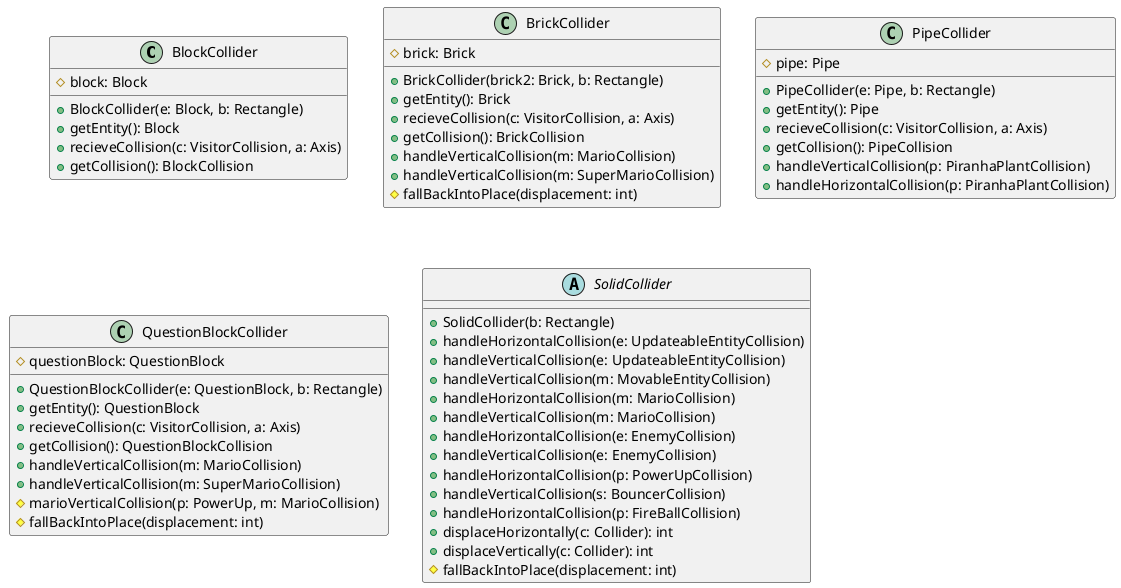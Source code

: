 @startuml
class BlockCollider {
   #block: Block
   +BlockCollider(e: Block, b: Rectangle)
   +getEntity(): Block 
   +recieveCollision(c: VisitorCollision, a: Axis)
   +getCollision(): BlockCollision 
}

class BrickCollider {
   #brick: Brick
   +BrickCollider(brick2: Brick, b: Rectangle)
   +getEntity(): Brick 
   +recieveCollision(c: VisitorCollision, a: Axis)
   +getCollision(): BrickCollision 
   +handleVerticalCollision(m: MarioCollision)
   +handleVerticalCollision(m: SuperMarioCollision)
   #fallBackIntoPlace(displacement: int)
}

class PipeCollider {
   #pipe: Pipe
   +PipeCollider(e: Pipe, b: Rectangle)
   +getEntity(): Pipe 
   +recieveCollision(c: VisitorCollision, a: Axis)
   +getCollision(): PipeCollision 
   +handleVerticalCollision(p: PiranhaPlantCollision)
   +handleHorizontalCollision(p: PiranhaPlantCollision)
}

class QuestionBlockCollider {
   #questionBlock: QuestionBlock
   +QuestionBlockCollider(e: QuestionBlock, b: Rectangle)
   +getEntity(): QuestionBlock 
   +recieveCollision(c: VisitorCollision, a: Axis)
   +getCollision(): QuestionBlockCollision 
   +handleVerticalCollision(m: MarioCollision)
   +handleVerticalCollision(m: SuperMarioCollision)
   #marioVerticalCollision(p: PowerUp, m: MarioCollision)
   #fallBackIntoPlace(displacement: int)
}

abstract class SolidCollider {
   +SolidCollider(b: Rectangle)
   +handleHorizontalCollision(e: UpdateableEntityCollision)
   +handleVerticalCollision(e: UpdateableEntityCollision)
   +handleVerticalCollision(m: MovableEntityCollision)
   +handleHorizontalCollision(m: MarioCollision)
   +handleVerticalCollision(m: MarioCollision)
   +handleHorizontalCollision(e: EnemyCollision)
   +handleVerticalCollision(e: EnemyCollision)
   +handleHorizontalCollision(p: PowerUpCollision)
   +handleVerticalCollision(s: BouncerCollision)
   +handleHorizontalCollision(p: FireBallCollision)
   +displaceHorizontally(c: Collider): int 
   +displaceVertically(c: Collider): int 
   #fallBackIntoPlace(displacement: int)
}

@enduml
